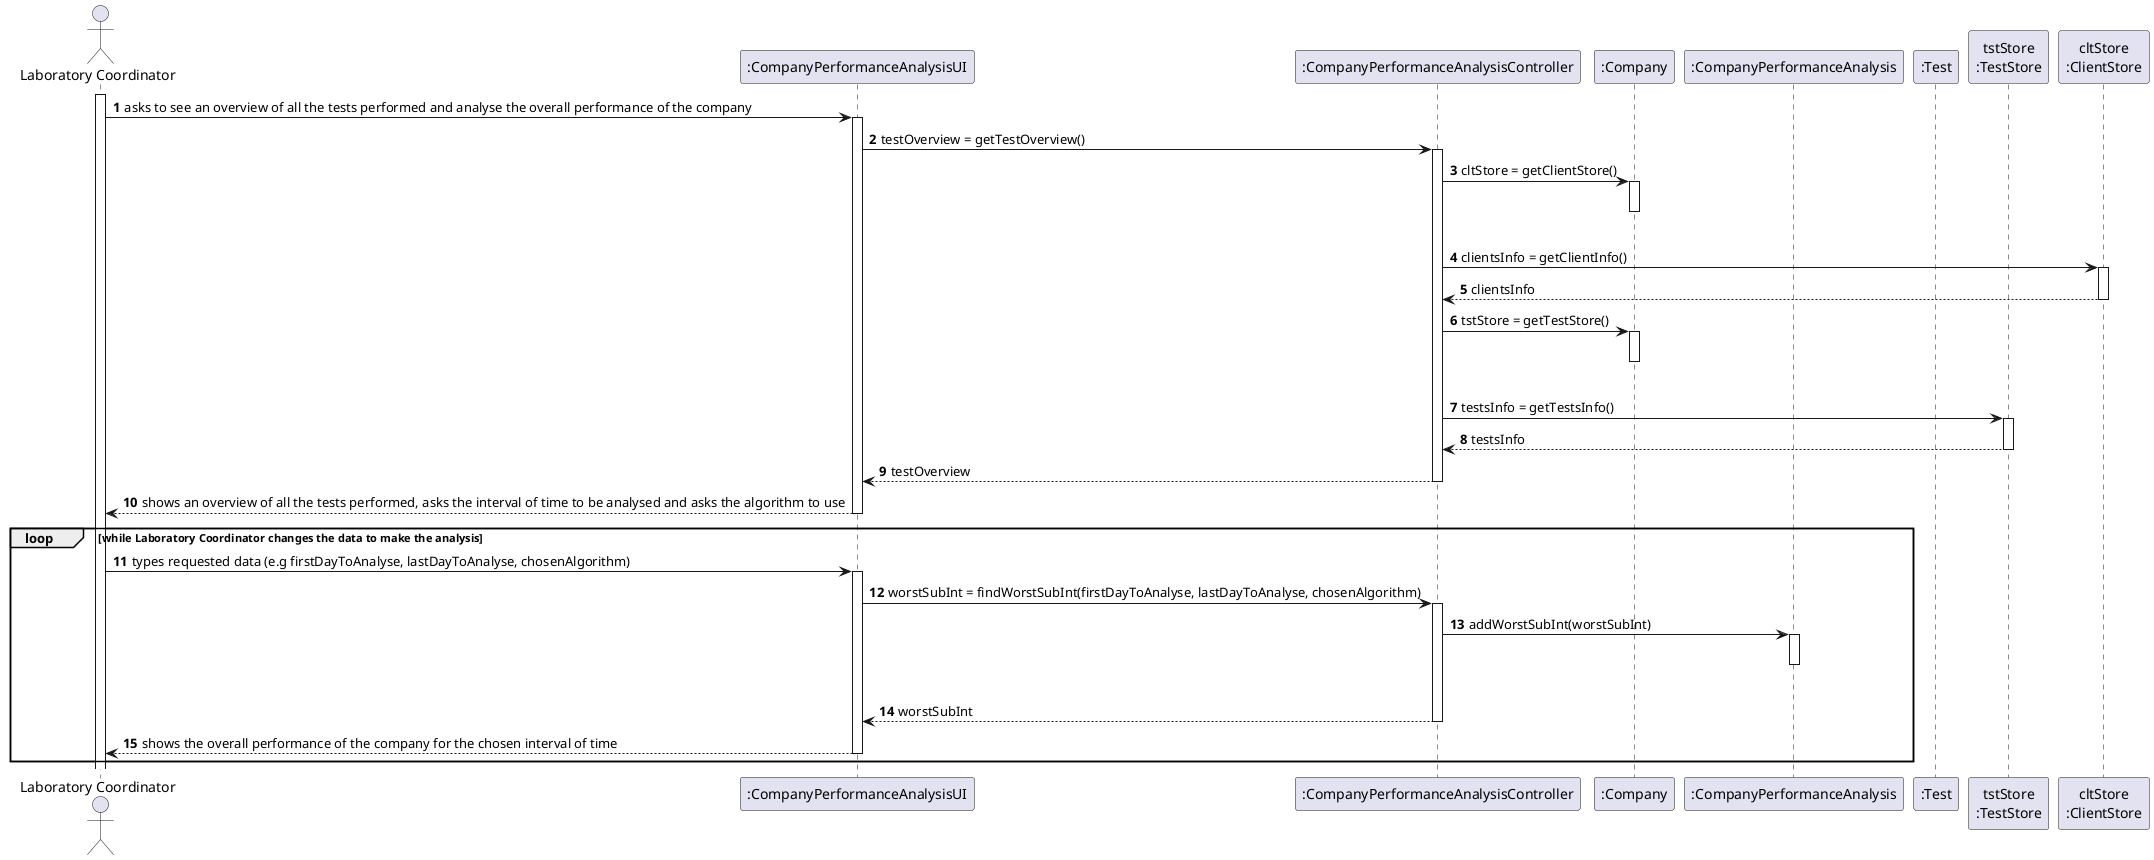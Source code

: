@startuml
autonumber
actor "Laboratory Coordinator" as LC

participant ":CompanyPerformanceAnalysisUI" as UI
participant ":CompanyPerformanceAnalysisController" as CTRL
participant ":Company" as CMP
participant ":CompanyPerformanceAnalysis" as CPA
participant ":Test" as TST
participant "tstStore\n:TestStore" as TSTSTORE
participant "cltStore\n:ClientStore" as CLTSTORE

activate LC
LC -> UI : asks to see an overview of all the tests performed and analyse the overall performance of the company
activate UI

UI -> CTRL : testOverview = getTestOverview()
activate CTRL

CTRL -> CMP : cltStore = getClientStore()
activate CMP
|||
deactivate CMP
CTRL -> CLTSTORE : clientsInfo = getClientInfo()
activate CLTSTORE
CLTSTORE --> CTRL : clientsInfo
deactivate CLTSTORE

CTRL -> CMP : tstStore = getTestStore()
activate CMP
|||
deactivate CMP
CTRL -> TSTSTORE : testsInfo = getTestsInfo()
activate TSTSTORE
TSTSTORE --> CTRL : testsInfo
deactivate TSTSTORE

CTRL --> UI : testOverview
deactivate CTRL

UI --> LC : shows an overview of all the tests performed, asks the interval of time to be analysed and asks the algorithm to use
deactivate UI

loop while Laboratory Coordinator changes the data to make the analysis
LC -> UI : types requested data (e.g firstDayToAnalyse, lastDayToAnalyse, chosenAlgorithm)
activate UI

UI -> CTRL : worstSubInt = findWorstSubInt(firstDayToAnalyse, lastDayToAnalyse, chosenAlgorithm)
activate CTRL
CTRL -> CPA : addWorstSubInt(worstSubInt)
activate CPA
|||
deactivate CPA
CTRL --> UI : worstSubInt
deactivate CTRL

UI --> LC : shows the overall performance of the company for the chosen interval of time
deactivate UI
end

@enduml